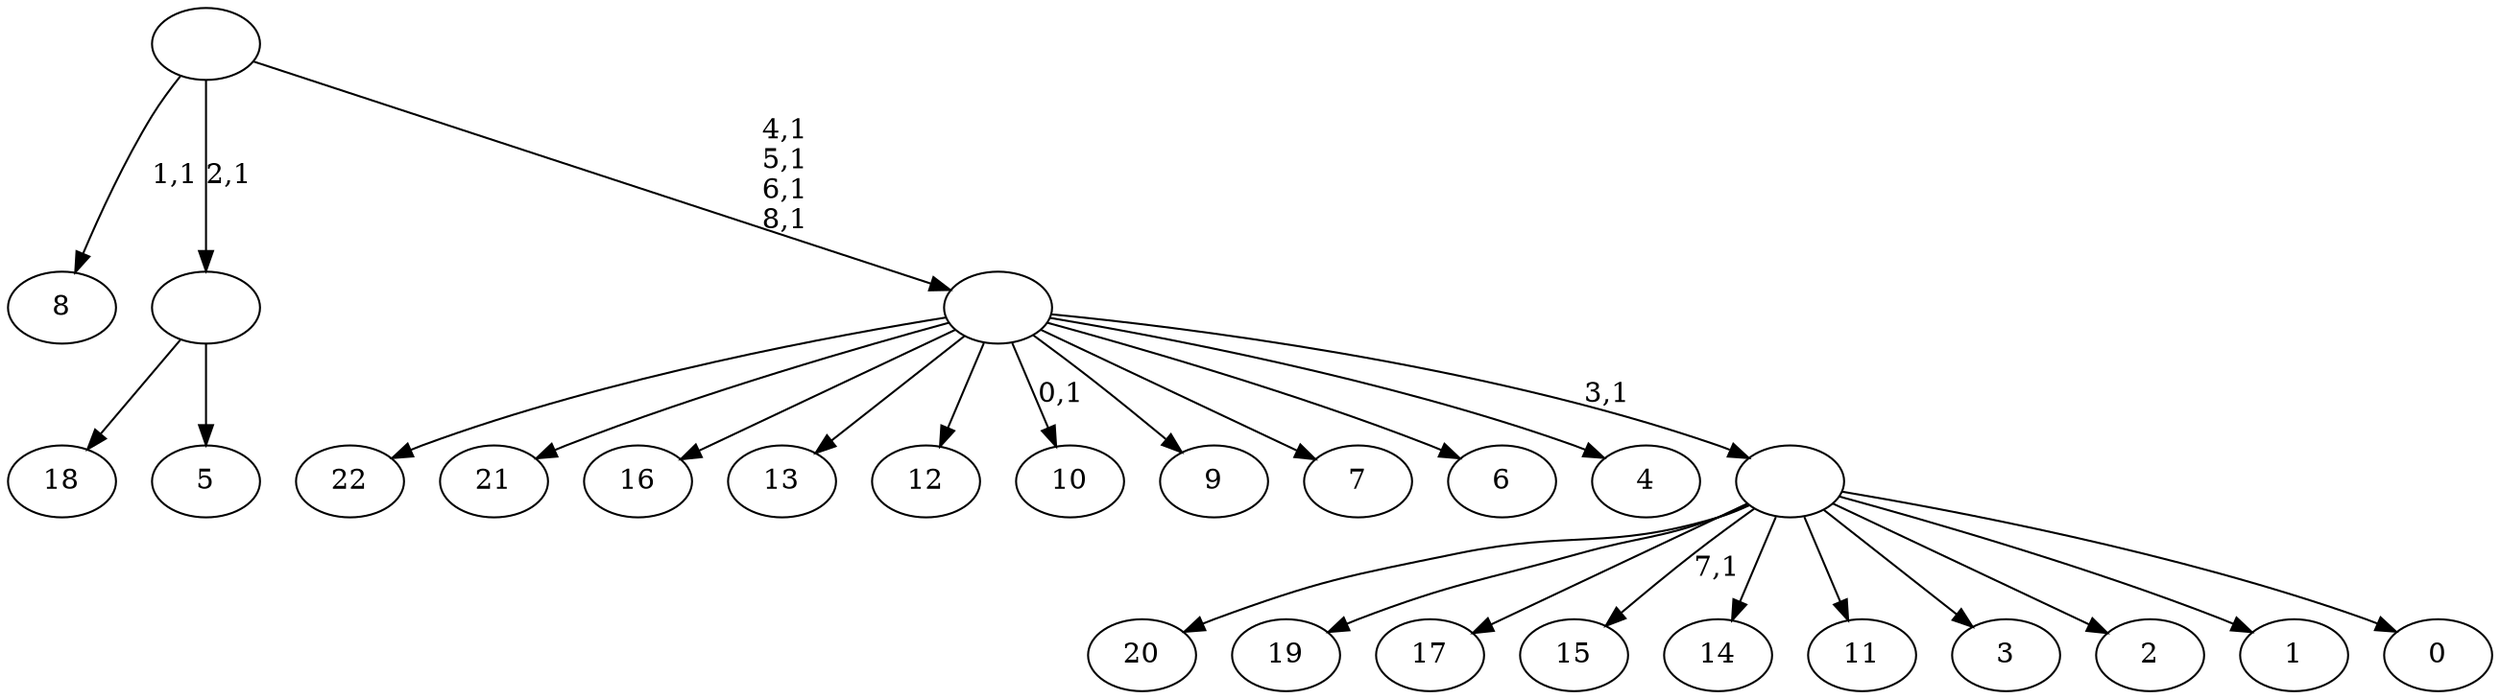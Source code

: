 digraph T {
	32 [label="22"]
	31 [label="21"]
	30 [label="20"]
	29 [label="19"]
	28 [label="18"]
	27 [label="17"]
	26 [label="16"]
	25 [label="15"]
	23 [label="14"]
	22 [label="13"]
	21 [label="12"]
	20 [label="11"]
	19 [label="10"]
	17 [label="9"]
	16 [label="8"]
	14 [label="7"]
	13 [label="6"]
	12 [label="5"]
	11 [label=""]
	10 [label="4"]
	9 [label="3"]
	8 [label="2"]
	7 [label="1"]
	6 [label="0"]
	5 [label=""]
	4 [label=""]
	0 [label=""]
	11 -> 28 [label=""]
	11 -> 12 [label=""]
	5 -> 25 [label="7,1"]
	5 -> 30 [label=""]
	5 -> 29 [label=""]
	5 -> 27 [label=""]
	5 -> 23 [label=""]
	5 -> 20 [label=""]
	5 -> 9 [label=""]
	5 -> 8 [label=""]
	5 -> 7 [label=""]
	5 -> 6 [label=""]
	4 -> 19 [label="0,1"]
	4 -> 32 [label=""]
	4 -> 31 [label=""]
	4 -> 26 [label=""]
	4 -> 22 [label=""]
	4 -> 21 [label=""]
	4 -> 17 [label=""]
	4 -> 14 [label=""]
	4 -> 13 [label=""]
	4 -> 10 [label=""]
	4 -> 5 [label="3,1"]
	0 -> 4 [label="4,1\n5,1\n6,1\n8,1"]
	0 -> 16 [label="1,1"]
	0 -> 11 [label="2,1"]
}
